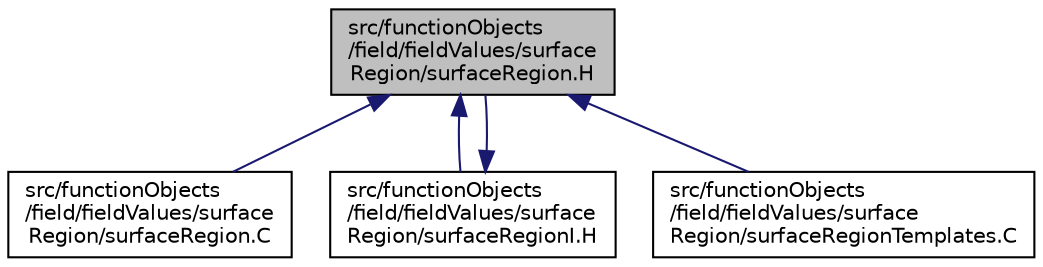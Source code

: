 digraph "src/functionObjects/field/fieldValues/surfaceRegion/surfaceRegion.H"
{
  bgcolor="transparent";
  edge [fontname="Helvetica",fontsize="10",labelfontname="Helvetica",labelfontsize="10"];
  node [fontname="Helvetica",fontsize="10",shape=record];
  Node1 [label="src/functionObjects\l/field/fieldValues/surface\lRegion/surfaceRegion.H",height=0.2,width=0.4,color="black", fillcolor="grey75", style="filled", fontcolor="black"];
  Node1 -> Node2 [dir="back",color="midnightblue",fontsize="10",style="solid",fontname="Helvetica"];
  Node2 [label="src/functionObjects\l/field/fieldValues/surface\lRegion/surfaceRegion.C",height=0.2,width=0.4,color="black",URL="$a06352.html"];
  Node1 -> Node3 [dir="back",color="midnightblue",fontsize="10",style="solid",fontname="Helvetica"];
  Node3 [label="src/functionObjects\l/field/fieldValues/surface\lRegion/surfaceRegionI.H",height=0.2,width=0.4,color="black",URL="$a06354.html"];
  Node3 -> Node1 [dir="back",color="midnightblue",fontsize="10",style="solid",fontname="Helvetica"];
  Node1 -> Node4 [dir="back",color="midnightblue",fontsize="10",style="solid",fontname="Helvetica"];
  Node4 [label="src/functionObjects\l/field/fieldValues/surface\lRegion/surfaceRegionTemplates.C",height=0.2,width=0.4,color="black",URL="$a06355.html"];
}
